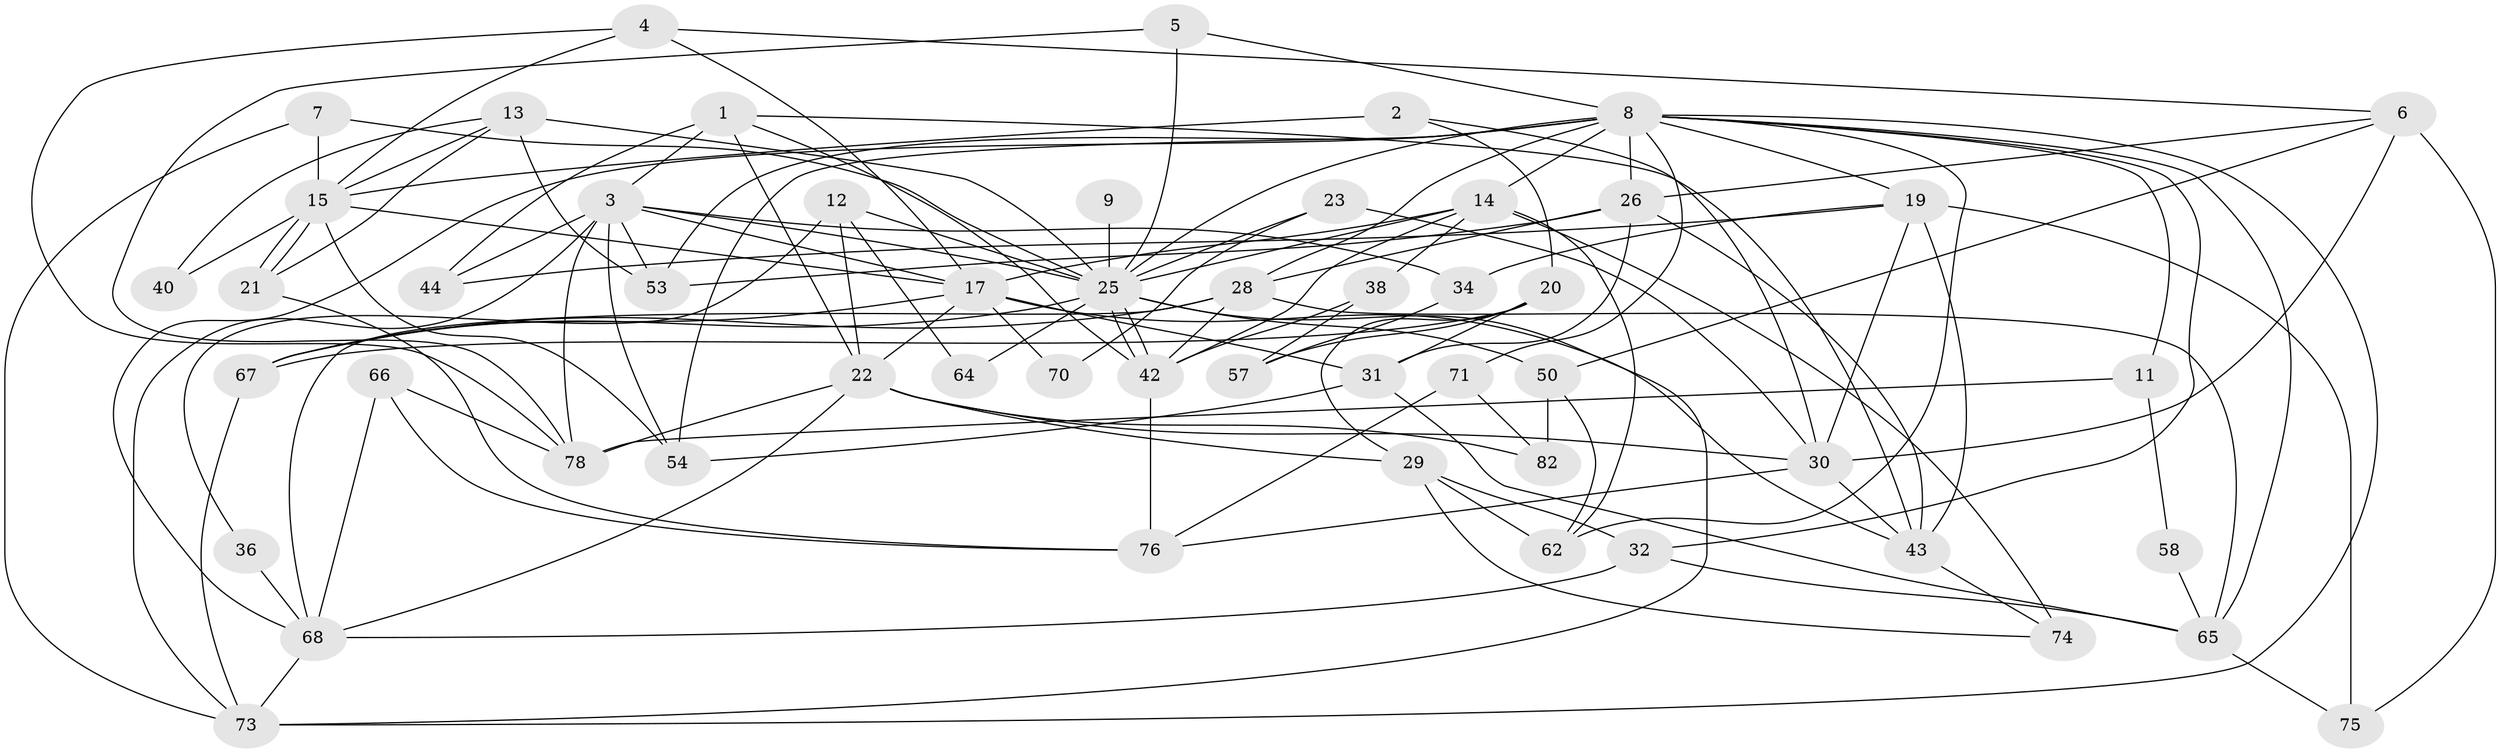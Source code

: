 // original degree distribution, {4: 0.33707865168539325, 2: 0.12359550561797752, 5: 0.1797752808988764, 3: 0.23595505617977527, 6: 0.06741573033707865, 7: 0.056179775280898875}
// Generated by graph-tools (version 1.1) at 2025/18/03/04/25 18:18:59]
// undirected, 53 vertices, 130 edges
graph export_dot {
graph [start="1"]
  node [color=gray90,style=filled];
  1 [super="+48"];
  2 [super="+39+56"];
  3 [super="+79+10"];
  4;
  5;
  6 [super="+85"];
  7;
  8 [super="+84+88+24"];
  9;
  11;
  12;
  13 [super="+41"];
  14 [super="+35+27"];
  15 [super="+51"];
  17 [super="+80+18"];
  19 [super="+37"];
  20 [super="+33"];
  21;
  22 [super="+89+52"];
  23 [super="+49"];
  25 [super="+81+46"];
  26 [super="+83"];
  28 [super="+47"];
  29;
  30 [super="+45"];
  31 [super="+59"];
  32;
  34;
  36;
  38;
  40;
  42;
  43 [super="+63"];
  44;
  50;
  53;
  54 [super="+72"];
  57;
  58;
  62;
  64;
  65 [super="+87"];
  66;
  67;
  68;
  70;
  71;
  73;
  74 [super="+77"];
  75;
  76;
  78;
  82;
  1 -- 44;
  1 -- 43;
  1 -- 42;
  1 -- 3;
  1 -- 22;
  2 -- 15 [weight=2];
  2 -- 30;
  2 -- 20;
  3 -- 34;
  3 -- 25;
  3 -- 53 [weight=2];
  3 -- 17 [weight=2];
  3 -- 54 [weight=2];
  3 -- 73;
  3 -- 44;
  3 -- 78;
  4 -- 78;
  4 -- 6;
  4 -- 17;
  4 -- 15;
  5 -- 78;
  5 -- 8;
  5 -- 25;
  6 -- 50;
  6 -- 75;
  6 -- 26;
  6 -- 30;
  7 -- 15;
  7 -- 73;
  7 -- 25;
  8 -- 28;
  8 -- 71;
  8 -- 53;
  8 -- 26;
  8 -- 14 [weight=2];
  8 -- 32;
  8 -- 65;
  8 -- 68;
  8 -- 73;
  8 -- 11;
  8 -- 62;
  8 -- 19;
  8 -- 54;
  8 -- 25;
  9 -- 25 [weight=2];
  11 -- 78;
  11 -- 58;
  12 -- 36;
  12 -- 64;
  12 -- 22;
  12 -- 25;
  13 -- 25 [weight=2];
  13 -- 21;
  13 -- 40;
  13 -- 53;
  13 -- 15;
  14 -- 42;
  14 -- 74 [weight=2];
  14 -- 17;
  14 -- 25;
  14 -- 38;
  14 -- 62;
  15 -- 21;
  15 -- 21;
  15 -- 17;
  15 -- 54;
  15 -- 40;
  17 -- 67;
  17 -- 70;
  17 -- 43;
  17 -- 22;
  17 -- 31;
  19 -- 75;
  19 -- 44 [weight=2];
  19 -- 34;
  19 -- 43;
  19 -- 30;
  20 -- 29;
  20 -- 31;
  20 -- 57;
  20 -- 67;
  21 -- 76;
  22 -- 68;
  22 -- 29;
  22 -- 78;
  22 -- 82;
  22 -- 30;
  23 -- 70;
  23 -- 25;
  23 -- 30 [weight=2];
  25 -- 42;
  25 -- 42;
  25 -- 73;
  25 -- 50;
  25 -- 64;
  25 -- 67;
  26 -- 28;
  26 -- 53;
  26 -- 43;
  26 -- 31;
  28 -- 42;
  28 -- 67;
  28 -- 68;
  28 -- 65;
  29 -- 32;
  29 -- 62;
  29 -- 74;
  30 -- 43;
  30 -- 76;
  31 -- 54;
  31 -- 65;
  32 -- 65;
  32 -- 68;
  34 -- 57;
  36 -- 68;
  38 -- 42;
  38 -- 57;
  42 -- 76;
  43 -- 74;
  50 -- 62;
  50 -- 82;
  58 -- 65;
  65 -- 75;
  66 -- 68;
  66 -- 76;
  66 -- 78;
  67 -- 73;
  68 -- 73;
  71 -- 76;
  71 -- 82;
}

